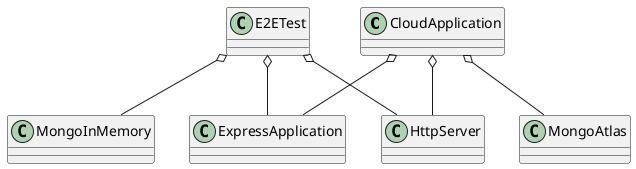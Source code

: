 @startuml
'https://plantuml.com/class-diagram

class CloudApplication
class E2ETest
class ExpressApplication
class HttpServer
class MongoAtlas
class MongoInMemory

CloudApplication o-- ExpressApplication
CloudApplication o-- HttpServer
CloudApplication o-- MongoAtlas

E2ETest o-- ExpressApplication
E2ETest o-- HttpServer
E2ETest o-- MongoInMemory
@enduml